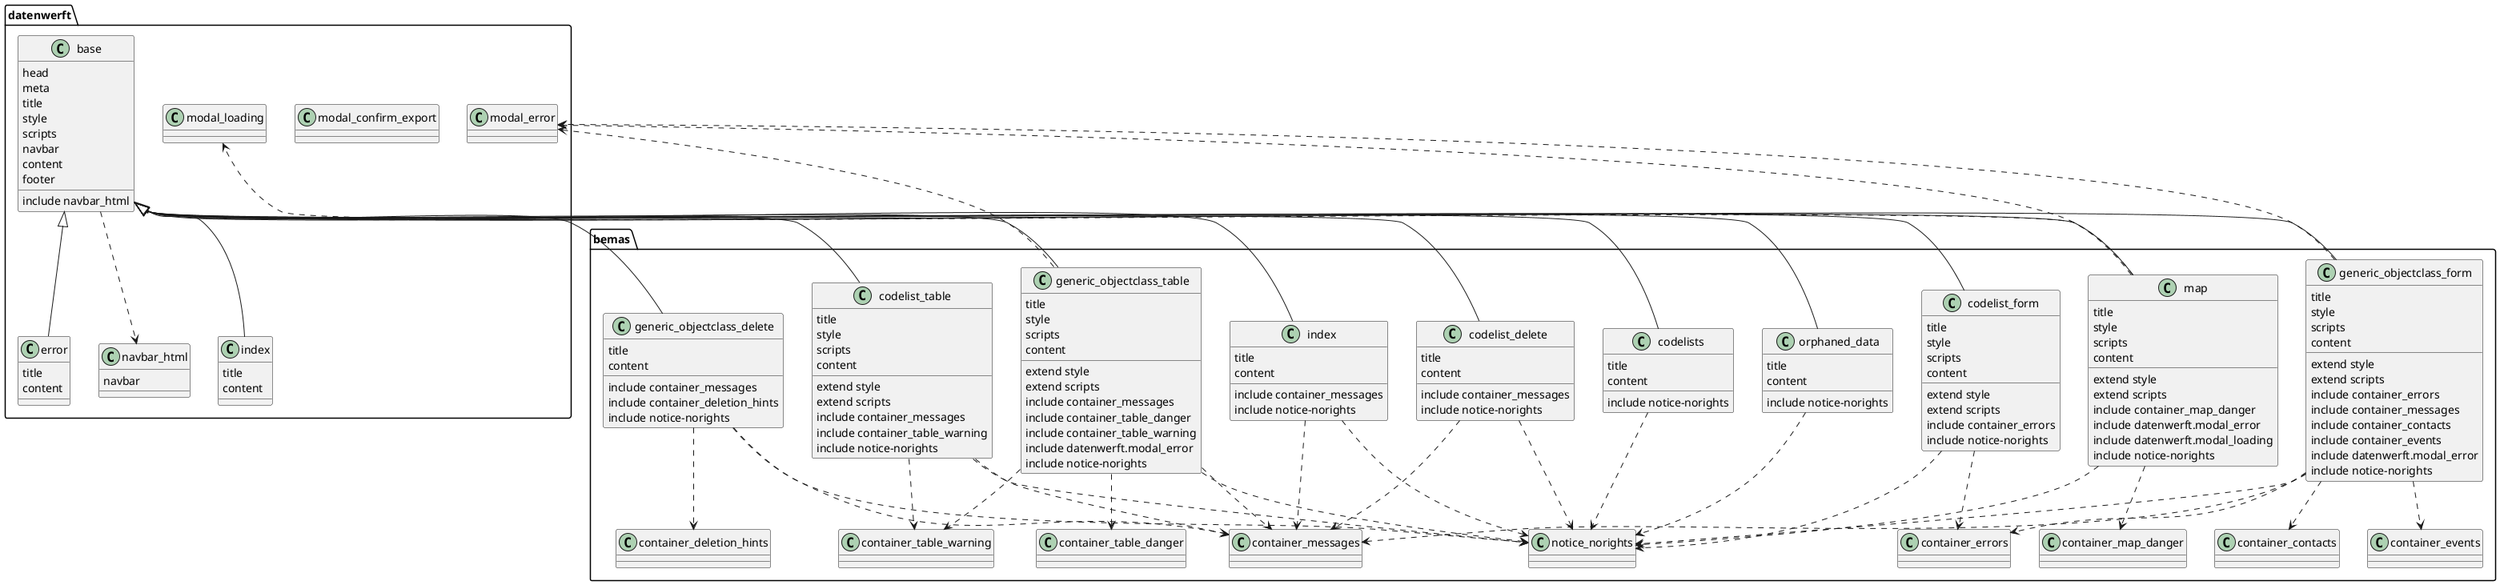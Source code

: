 @startuml
package datenwerft{
  class base {
    {field} head
    {field} meta
    {field} title
    {field} style
    {field} scripts
    {field} navbar
    {field} content
    {field} footer
    {method} include navbar_html
  }

  class navbar_html {
    {field} navbar
  }

  class index {
    {field} title
    {field} content
  }

  class error {
    {field} title
    {field} content
  }

  class modal_confirm_export {}
  class modal_error {}
  class modal_loading {}
}


package bemas {
  class codelists {
    {field} title
    {field} content
    {method} include notice-norights
  }

  class codelist_delete {
    {field} title
    {field} content
    {method} include container_messages
    {method} include notice-norights
  }

  class codelist_form {
    {field} title
    {field} style
    {field} scripts
    {field} content
    {method} extend style
    {method} extend scripts
    {method} include container_errors
    {method} include notice-norights
  }

  class codelist_table {
    {field} title
    {field} style
    {field} scripts
    {field} content
    {method} extend style
    {method} extend scripts
    {method} include container_messages
    {method} include container_table_warning
    {method} include notice-norights
  }

  class container_contacts {}
  class container_deletion_hints {}
  class container_errors {}
  class container_events {}
  class container_map_danger {}
  class container_messages {}
  class container_table_danger {}
  class container_table_warning {}

  class generic_objectclass_delete {
    {field} title
    {field} content
    {method} include container_messages
    {method} include container_deletion_hints
    {method} include notice-norights
  }
  class generic_objectclass_form {
    {field} title
    {field} style
    {field} scripts
    {field} content
    {method} extend style
    {method} extend scripts
    {method} include container_errors
    {method} include container_messages
    {method} include container_contacts
    {method} include container_events
    {method} include datenwerft.modal_error
    {method} include notice-norights
  }

  class generic_objectclass_table {
    {field} title
    {field} style
    {field} scripts
    {field} content
    {method} extend style
    {method} extend scripts
    {method} include container_messages
    {method} include container_table_danger
    {method} include container_table_warning
    {method} include datenwerft.modal_error
    {method} include notice-norights
  }

  class index {
    {field} title
    {field} content
    {method} include container_messages
    {method} include notice-norights
  }

  class map {
    {field} title
    {field} style
    {field} scripts
    {field} content
    {method} extend style
    {method} extend scripts
    {method} include container_map_danger
    {method} include datenwerft.modal_error
    {method} include datenwerft.modal_loading
    {method} include notice-norights
  }

  class notice_norights {}

  class orphaned_data {
    {field} title
    {field} content
    {method} include notice-norights
  }
}


datenwerft.base ..> datenwerft.navbar_html
datenwerft.base <|-- datenwerft.index
datenwerft.base <|-- datenwerft.error

datenwerft.base <|-- bemas.codelists
datenwerft.base <|-- bemas.codelist_delete
datenwerft.base <|-- bemas.codelist_form
datenwerft.base <|-- bemas.codelist_table
datenwerft.base <|-- bemas.generic_objectclass_delete
datenwerft.base <|-- bemas.generic_objectclass_form
datenwerft.base <|-- bemas.generic_objectclass_table
datenwerft.base <|-- bemas.index
datenwerft.base <|-- bemas.map
datenwerft.base <|-- bemas.orphaned_data


bemas.codelists ..> bemas.notice_norights
bemas.codelist_delete ..> bemas.container_messages
bemas.codelist_delete ..> bemas.notice_norights
bemas.codelist_form ..> bemas.container_errors
bemas.codelist_form ..> bemas.notice_norights
bemas.codelist_table ..> bemas.container_messages
bemas.codelist_table ..> bemas.container_table_warning
bemas.codelist_table ..> bemas.notice_norights
bemas.generic_objectclass_delete ..> bemas.container_messages
bemas.generic_objectclass_delete ..> bemas.container_deletion_hints
bemas.generic_objectclass_delete ..> bemas.notice_norights
bemas.generic_objectclass_form ..> datenwerft.modal_error
bemas.generic_objectclass_form ..> bemas.container_errors
bemas.generic_objectclass_form ..> bemas.container_messages
bemas.generic_objectclass_form ..> bemas.container_contacts
bemas.generic_objectclass_form ..> bemas.container_events
bemas.generic_objectclass_form ..> bemas.notice_norights
bemas.generic_objectclass_table ..> datenwerft.modal_error
bemas.generic_objectclass_table ..> bemas.container_messages
bemas.generic_objectclass_table ..> bemas.container_table_danger
bemas.generic_objectclass_table ..> bemas.container_table_warning
bemas.generic_objectclass_table ..> bemas.notice_norights
bemas.index ..> bemas.container_messages
bemas.index ..> bemas.notice_norights
bemas.map ..> datenwerft.modal_error
bemas.map ..> datenwerft.modal_loading
bemas.map ..> bemas.container_map_danger
bemas.map ..> bemas.notice_norights
bemas.orphaned_data ..> bemas.notice_norights

@enduml